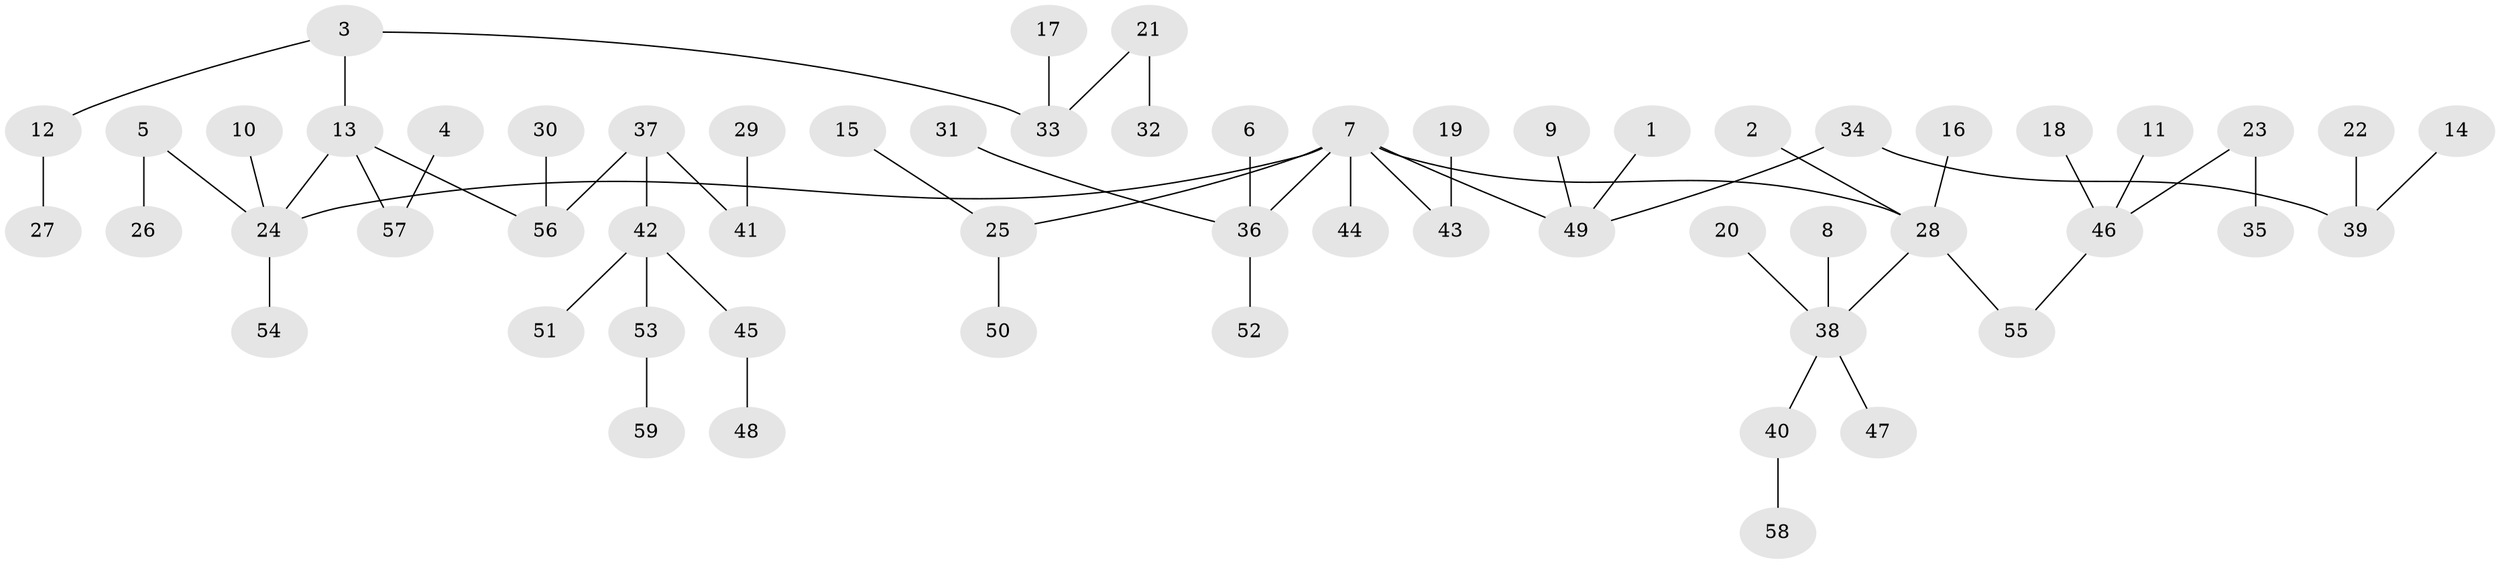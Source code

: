 // original degree distribution, {6: 0.0423728813559322, 3: 0.1440677966101695, 5: 0.0423728813559322, 1: 0.5084745762711864, 2: 0.23728813559322035, 4: 0.025423728813559324}
// Generated by graph-tools (version 1.1) at 2025/26/03/09/25 03:26:27]
// undirected, 59 vertices, 58 edges
graph export_dot {
graph [start="1"]
  node [color=gray90,style=filled];
  1;
  2;
  3;
  4;
  5;
  6;
  7;
  8;
  9;
  10;
  11;
  12;
  13;
  14;
  15;
  16;
  17;
  18;
  19;
  20;
  21;
  22;
  23;
  24;
  25;
  26;
  27;
  28;
  29;
  30;
  31;
  32;
  33;
  34;
  35;
  36;
  37;
  38;
  39;
  40;
  41;
  42;
  43;
  44;
  45;
  46;
  47;
  48;
  49;
  50;
  51;
  52;
  53;
  54;
  55;
  56;
  57;
  58;
  59;
  1 -- 49 [weight=1.0];
  2 -- 28 [weight=1.0];
  3 -- 12 [weight=1.0];
  3 -- 13 [weight=1.0];
  3 -- 33 [weight=1.0];
  4 -- 57 [weight=1.0];
  5 -- 24 [weight=1.0];
  5 -- 26 [weight=1.0];
  6 -- 36 [weight=1.0];
  7 -- 24 [weight=1.0];
  7 -- 25 [weight=1.0];
  7 -- 28 [weight=1.0];
  7 -- 36 [weight=1.0];
  7 -- 43 [weight=1.0];
  7 -- 44 [weight=1.0];
  7 -- 49 [weight=1.0];
  8 -- 38 [weight=1.0];
  9 -- 49 [weight=1.0];
  10 -- 24 [weight=1.0];
  11 -- 46 [weight=1.0];
  12 -- 27 [weight=1.0];
  13 -- 24 [weight=1.0];
  13 -- 56 [weight=1.0];
  13 -- 57 [weight=1.0];
  14 -- 39 [weight=1.0];
  15 -- 25 [weight=1.0];
  16 -- 28 [weight=1.0];
  17 -- 33 [weight=1.0];
  18 -- 46 [weight=1.0];
  19 -- 43 [weight=1.0];
  20 -- 38 [weight=1.0];
  21 -- 32 [weight=1.0];
  21 -- 33 [weight=1.0];
  22 -- 39 [weight=1.0];
  23 -- 35 [weight=1.0];
  23 -- 46 [weight=1.0];
  24 -- 54 [weight=1.0];
  25 -- 50 [weight=1.0];
  28 -- 38 [weight=1.0];
  28 -- 55 [weight=1.0];
  29 -- 41 [weight=1.0];
  30 -- 56 [weight=1.0];
  31 -- 36 [weight=1.0];
  34 -- 39 [weight=1.0];
  34 -- 49 [weight=1.0];
  36 -- 52 [weight=1.0];
  37 -- 41 [weight=1.0];
  37 -- 42 [weight=1.0];
  37 -- 56 [weight=1.0];
  38 -- 40 [weight=1.0];
  38 -- 47 [weight=1.0];
  40 -- 58 [weight=1.0];
  42 -- 45 [weight=1.0];
  42 -- 51 [weight=1.0];
  42 -- 53 [weight=1.0];
  45 -- 48 [weight=1.0];
  46 -- 55 [weight=1.0];
  53 -- 59 [weight=1.0];
}

